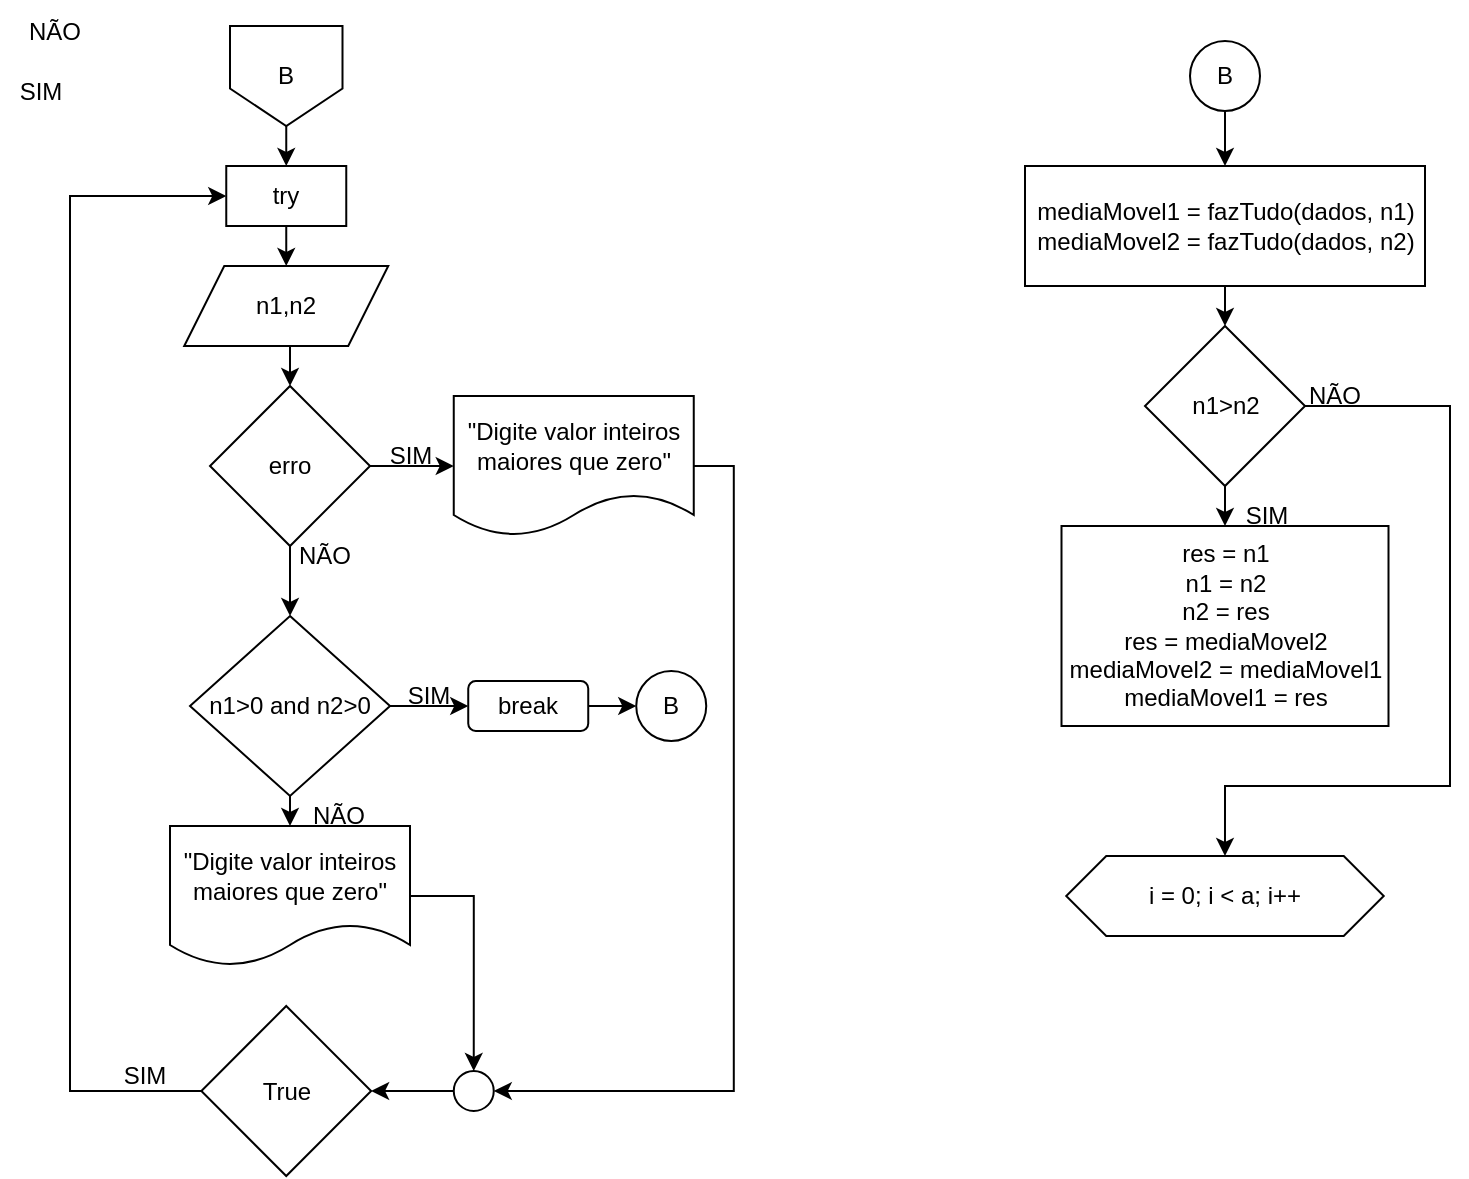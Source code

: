 <mxfile version="22.1.4" type="github">
  <diagram name="Página-1" id="QIkaa7FpWb9kJ1rEZL3E">
    <mxGraphModel dx="880" dy="2822" grid="1" gridSize="10" guides="1" tooltips="1" connect="1" arrows="1" fold="1" page="1" pageScale="1" pageWidth="827" pageHeight="1169" math="0" shadow="0">
      <root>
        <mxCell id="0" />
        <mxCell id="1" parent="0" />
        <mxCell id="CpG273iNzydgMhIaWvPI-3" style="edgeStyle=orthogonalEdgeStyle;rounded=0;orthogonalLoop=1;jettySize=auto;html=1;exitX=0.5;exitY=1;exitDx=0;exitDy=0;entryX=0.5;entryY=0;entryDx=0;entryDy=0;" edge="1" parent="1" source="CpG273iNzydgMhIaWvPI-1" target="CpG273iNzydgMhIaWvPI-2">
          <mxGeometry relative="1" as="geometry" />
        </mxCell>
        <mxCell id="CpG273iNzydgMhIaWvPI-1" value="B" style="shape=offPageConnector;whiteSpace=wrap;html=1;" vertex="1" parent="1">
          <mxGeometry x="120" y="-2320" width="56.25" height="50" as="geometry" />
        </mxCell>
        <mxCell id="CpG273iNzydgMhIaWvPI-59" style="edgeStyle=orthogonalEdgeStyle;rounded=0;orthogonalLoop=1;jettySize=auto;html=1;exitX=0.5;exitY=1;exitDx=0;exitDy=0;entryX=0.5;entryY=0;entryDx=0;entryDy=0;" edge="1" parent="1" source="CpG273iNzydgMhIaWvPI-2" target="CpG273iNzydgMhIaWvPI-4">
          <mxGeometry relative="1" as="geometry" />
        </mxCell>
        <mxCell id="CpG273iNzydgMhIaWvPI-2" value="try" style="rounded=0;whiteSpace=wrap;html=1;" vertex="1" parent="1">
          <mxGeometry x="118.13" y="-2250" width="60" height="30" as="geometry" />
        </mxCell>
        <mxCell id="CpG273iNzydgMhIaWvPI-60" style="edgeStyle=orthogonalEdgeStyle;rounded=0;orthogonalLoop=1;jettySize=auto;html=1;exitX=0.5;exitY=1;exitDx=0;exitDy=0;entryX=0.5;entryY=0;entryDx=0;entryDy=0;" edge="1" parent="1" source="CpG273iNzydgMhIaWvPI-4" target="CpG273iNzydgMhIaWvPI-21">
          <mxGeometry relative="1" as="geometry" />
        </mxCell>
        <mxCell id="CpG273iNzydgMhIaWvPI-4" value="n1,n2" style="shape=parallelogram;perimeter=parallelogramPerimeter;whiteSpace=wrap;html=1;fixedSize=1;" vertex="1" parent="1">
          <mxGeometry x="97.12" y="-2200" width="102" height="40" as="geometry" />
        </mxCell>
        <mxCell id="CpG273iNzydgMhIaWvPI-19" style="edgeStyle=orthogonalEdgeStyle;rounded=0;orthogonalLoop=1;jettySize=auto;html=1;exitX=0.5;exitY=1;exitDx=0;exitDy=0;entryX=0.5;entryY=0;entryDx=0;entryDy=0;" edge="1" parent="1" source="CpG273iNzydgMhIaWvPI-6" target="CpG273iNzydgMhIaWvPI-18">
          <mxGeometry relative="1" as="geometry" />
        </mxCell>
        <mxCell id="CpG273iNzydgMhIaWvPI-66" style="edgeStyle=orthogonalEdgeStyle;rounded=0;orthogonalLoop=1;jettySize=auto;html=1;exitX=1;exitY=0.5;exitDx=0;exitDy=0;entryX=0;entryY=0.5;entryDx=0;entryDy=0;" edge="1" parent="1" source="CpG273iNzydgMhIaWvPI-6" target="CpG273iNzydgMhIaWvPI-16">
          <mxGeometry relative="1" as="geometry" />
        </mxCell>
        <mxCell id="CpG273iNzydgMhIaWvPI-6" value="n1&amp;gt;0 and n2&amp;gt;0" style="rhombus;whiteSpace=wrap;html=1;" vertex="1" parent="1">
          <mxGeometry x="100.01" y="-2025" width="100" height="90" as="geometry" />
        </mxCell>
        <mxCell id="CpG273iNzydgMhIaWvPI-12" value="NÃO" style="text;html=1;align=center;verticalAlign=middle;resizable=0;points=[];autosize=1;strokeColor=none;fillColor=none;" vertex="1" parent="1">
          <mxGeometry x="7.13" y="-2332.5" width="50" height="30" as="geometry" />
        </mxCell>
        <mxCell id="CpG273iNzydgMhIaWvPI-13" value="SIM" style="text;html=1;align=center;verticalAlign=middle;resizable=0;points=[];autosize=1;strokeColor=none;fillColor=none;" vertex="1" parent="1">
          <mxGeometry x="5" y="-2302.5" width="40" height="30" as="geometry" />
        </mxCell>
        <mxCell id="CpG273iNzydgMhIaWvPI-15" value="SIM" style="text;html=1;align=center;verticalAlign=middle;resizable=0;points=[];autosize=1;strokeColor=none;fillColor=none;" vertex="1" parent="1">
          <mxGeometry x="199.12" y="-2000" width="40" height="30" as="geometry" />
        </mxCell>
        <mxCell id="CpG273iNzydgMhIaWvPI-67" style="edgeStyle=orthogonalEdgeStyle;rounded=0;orthogonalLoop=1;jettySize=auto;html=1;exitX=1;exitY=0.5;exitDx=0;exitDy=0;entryX=0;entryY=0.5;entryDx=0;entryDy=0;" edge="1" parent="1" source="CpG273iNzydgMhIaWvPI-16" target="CpG273iNzydgMhIaWvPI-56">
          <mxGeometry relative="1" as="geometry" />
        </mxCell>
        <mxCell id="CpG273iNzydgMhIaWvPI-16" value="break" style="rounded=1;whiteSpace=wrap;html=1;" vertex="1" parent="1">
          <mxGeometry x="239.12" y="-1992.5" width="60" height="25" as="geometry" />
        </mxCell>
        <mxCell id="CpG273iNzydgMhIaWvPI-55" style="edgeStyle=orthogonalEdgeStyle;rounded=0;orthogonalLoop=1;jettySize=auto;html=1;exitX=1;exitY=0.5;exitDx=0;exitDy=0;entryX=0.5;entryY=0;entryDx=0;entryDy=0;" edge="1" parent="1" source="CpG273iNzydgMhIaWvPI-18" target="CpG273iNzydgMhIaWvPI-52">
          <mxGeometry relative="1" as="geometry" />
        </mxCell>
        <mxCell id="CpG273iNzydgMhIaWvPI-18" value="&quot;Digite valor inteiros maiores que zero&quot;" style="shape=document;whiteSpace=wrap;html=1;boundedLbl=1;" vertex="1" parent="1">
          <mxGeometry x="90" y="-1920" width="120" height="70" as="geometry" />
        </mxCell>
        <mxCell id="CpG273iNzydgMhIaWvPI-20" value="NÃO" style="text;html=1;align=center;verticalAlign=middle;resizable=0;points=[];autosize=1;strokeColor=none;fillColor=none;" vertex="1" parent="1">
          <mxGeometry x="149.12" y="-1940" width="50" height="30" as="geometry" />
        </mxCell>
        <mxCell id="CpG273iNzydgMhIaWvPI-43" style="edgeStyle=orthogonalEdgeStyle;rounded=0;orthogonalLoop=1;jettySize=auto;html=1;exitX=1;exitY=0.5;exitDx=0;exitDy=0;entryX=0;entryY=0.5;entryDx=0;entryDy=0;" edge="1" parent="1" source="CpG273iNzydgMhIaWvPI-21" target="CpG273iNzydgMhIaWvPI-26">
          <mxGeometry relative="1" as="geometry" />
        </mxCell>
        <mxCell id="CpG273iNzydgMhIaWvPI-61" style="edgeStyle=orthogonalEdgeStyle;rounded=0;orthogonalLoop=1;jettySize=auto;html=1;exitX=0.5;exitY=1;exitDx=0;exitDy=0;entryX=0.5;entryY=0;entryDx=0;entryDy=0;" edge="1" parent="1" source="CpG273iNzydgMhIaWvPI-21" target="CpG273iNzydgMhIaWvPI-6">
          <mxGeometry relative="1" as="geometry" />
        </mxCell>
        <mxCell id="CpG273iNzydgMhIaWvPI-21" value="erro" style="rhombus;whiteSpace=wrap;html=1;" vertex="1" parent="1">
          <mxGeometry x="110.01" y="-2140" width="80" height="80" as="geometry" />
        </mxCell>
        <mxCell id="CpG273iNzydgMhIaWvPI-54" style="edgeStyle=orthogonalEdgeStyle;rounded=0;orthogonalLoop=1;jettySize=auto;html=1;exitX=1;exitY=0.5;exitDx=0;exitDy=0;entryX=1;entryY=0.5;entryDx=0;entryDy=0;" edge="1" parent="1" source="CpG273iNzydgMhIaWvPI-26" target="CpG273iNzydgMhIaWvPI-52">
          <mxGeometry relative="1" as="geometry" />
        </mxCell>
        <mxCell id="CpG273iNzydgMhIaWvPI-26" value="&quot;Digite valor inteiros maiores que zero&quot;" style="shape=document;whiteSpace=wrap;html=1;boundedLbl=1;" vertex="1" parent="1">
          <mxGeometry x="231.88" y="-2135" width="120" height="70" as="geometry" />
        </mxCell>
        <mxCell id="CpG273iNzydgMhIaWvPI-47" style="edgeStyle=orthogonalEdgeStyle;rounded=0;orthogonalLoop=1;jettySize=auto;html=1;exitX=0;exitY=0.5;exitDx=0;exitDy=0;entryX=0;entryY=0.5;entryDx=0;entryDy=0;" edge="1" parent="1" source="CpG273iNzydgMhIaWvPI-30" target="CpG273iNzydgMhIaWvPI-2">
          <mxGeometry relative="1" as="geometry">
            <Array as="points">
              <mxPoint x="40" y="-1787" />
              <mxPoint x="40" y="-2235" />
            </Array>
          </mxGeometry>
        </mxCell>
        <mxCell id="CpG273iNzydgMhIaWvPI-30" value="True" style="rhombus;whiteSpace=wrap;html=1;" vertex="1" parent="1">
          <mxGeometry x="105.68" y="-1830" width="84.88" height="85" as="geometry" />
        </mxCell>
        <mxCell id="CpG273iNzydgMhIaWvPI-48" value="SIM" style="text;html=1;align=center;verticalAlign=middle;resizable=0;points=[];autosize=1;strokeColor=none;fillColor=none;" vertex="1" parent="1">
          <mxGeometry x="57.13" y="-1810" width="40" height="30" as="geometry" />
        </mxCell>
        <mxCell id="CpG273iNzydgMhIaWvPI-50" value="NÃO" style="text;html=1;align=center;verticalAlign=middle;resizable=0;points=[];autosize=1;strokeColor=none;fillColor=none;" vertex="1" parent="1">
          <mxGeometry x="141.88" y="-2070" width="50" height="30" as="geometry" />
        </mxCell>
        <mxCell id="CpG273iNzydgMhIaWvPI-51" value="SIM" style="text;html=1;align=center;verticalAlign=middle;resizable=0;points=[];autosize=1;strokeColor=none;fillColor=none;" vertex="1" parent="1">
          <mxGeometry x="190" y="-2120" width="40" height="30" as="geometry" />
        </mxCell>
        <mxCell id="CpG273iNzydgMhIaWvPI-53" style="edgeStyle=orthogonalEdgeStyle;rounded=0;orthogonalLoop=1;jettySize=auto;html=1;exitX=0;exitY=0.5;exitDx=0;exitDy=0;entryX=1;entryY=0.5;entryDx=0;entryDy=0;" edge="1" parent="1" source="CpG273iNzydgMhIaWvPI-52" target="CpG273iNzydgMhIaWvPI-30">
          <mxGeometry relative="1" as="geometry" />
        </mxCell>
        <mxCell id="CpG273iNzydgMhIaWvPI-52" value="" style="ellipse;whiteSpace=wrap;html=1;aspect=fixed;" vertex="1" parent="1">
          <mxGeometry x="231.88" y="-1797.5" width="20" height="20" as="geometry" />
        </mxCell>
        <mxCell id="CpG273iNzydgMhIaWvPI-56" value="B" style="ellipse;whiteSpace=wrap;html=1;aspect=fixed;" vertex="1" parent="1">
          <mxGeometry x="323.12" y="-1997.5" width="35" height="35" as="geometry" />
        </mxCell>
        <mxCell id="CpG273iNzydgMhIaWvPI-69" style="edgeStyle=orthogonalEdgeStyle;rounded=0;orthogonalLoop=1;jettySize=auto;html=1;exitX=0.5;exitY=1;exitDx=0;exitDy=0;entryX=0.5;entryY=0;entryDx=0;entryDy=0;" edge="1" parent="1" source="CpG273iNzydgMhIaWvPI-58" target="CpG273iNzydgMhIaWvPI-68">
          <mxGeometry relative="1" as="geometry" />
        </mxCell>
        <mxCell id="CpG273iNzydgMhIaWvPI-58" value="B" style="ellipse;whiteSpace=wrap;html=1;aspect=fixed;" vertex="1" parent="1">
          <mxGeometry x="600" y="-2312.5" width="35" height="35" as="geometry" />
        </mxCell>
        <mxCell id="CpG273iNzydgMhIaWvPI-71" style="edgeStyle=orthogonalEdgeStyle;rounded=0;orthogonalLoop=1;jettySize=auto;html=1;exitX=0.5;exitY=1;exitDx=0;exitDy=0;entryX=0.5;entryY=0;entryDx=0;entryDy=0;" edge="1" parent="1" source="CpG273iNzydgMhIaWvPI-68" target="CpG273iNzydgMhIaWvPI-70">
          <mxGeometry relative="1" as="geometry" />
        </mxCell>
        <mxCell id="CpG273iNzydgMhIaWvPI-68" value="mediaMovel1 = fazTudo(dados, n1) &lt;br&gt;mediaMovel2 = fazTudo(dados, n2)" style="rounded=0;whiteSpace=wrap;html=1;" vertex="1" parent="1">
          <mxGeometry x="517.5" y="-2250" width="200" height="60" as="geometry" />
        </mxCell>
        <mxCell id="CpG273iNzydgMhIaWvPI-73" style="edgeStyle=orthogonalEdgeStyle;rounded=0;orthogonalLoop=1;jettySize=auto;html=1;exitX=0.5;exitY=1;exitDx=0;exitDy=0;entryX=0.5;entryY=0;entryDx=0;entryDy=0;" edge="1" parent="1" source="CpG273iNzydgMhIaWvPI-70" target="CpG273iNzydgMhIaWvPI-72">
          <mxGeometry relative="1" as="geometry" />
        </mxCell>
        <mxCell id="CpG273iNzydgMhIaWvPI-76" style="edgeStyle=orthogonalEdgeStyle;rounded=0;orthogonalLoop=1;jettySize=auto;html=1;exitX=1;exitY=0.5;exitDx=0;exitDy=0;entryX=0.5;entryY=0;entryDx=0;entryDy=0;" edge="1" parent="1" source="CpG273iNzydgMhIaWvPI-70" target="CpG273iNzydgMhIaWvPI-75">
          <mxGeometry relative="1" as="geometry">
            <Array as="points">
              <mxPoint x="730" y="-2130" />
              <mxPoint x="730" y="-1940" />
              <mxPoint x="618" y="-1940" />
            </Array>
          </mxGeometry>
        </mxCell>
        <mxCell id="CpG273iNzydgMhIaWvPI-70" value="n1&amp;gt;n2" style="rhombus;whiteSpace=wrap;html=1;" vertex="1" parent="1">
          <mxGeometry x="577.5" y="-2170" width="80" height="80" as="geometry" />
        </mxCell>
        <mxCell id="CpG273iNzydgMhIaWvPI-72" value="res = n1&lt;br&gt;n1 = n2&lt;br&gt;n2 = res&lt;br&gt;res = mediaMovel2&lt;br&gt;mediaMovel2 = mediaMovel1&lt;br&gt;mediaMovel1 = res" style="rounded=0;whiteSpace=wrap;html=1;" vertex="1" parent="1">
          <mxGeometry x="535.75" y="-2070" width="163.5" height="100" as="geometry" />
        </mxCell>
        <mxCell id="CpG273iNzydgMhIaWvPI-74" value="SIM" style="text;html=1;align=center;verticalAlign=middle;resizable=0;points=[];autosize=1;strokeColor=none;fillColor=none;" vertex="1" parent="1">
          <mxGeometry x="617.5" y="-2090" width="40" height="30" as="geometry" />
        </mxCell>
        <mxCell id="CpG273iNzydgMhIaWvPI-75" value="i = 0; i &amp;lt; a; i++" style="shape=hexagon;perimeter=hexagonPerimeter2;whiteSpace=wrap;html=1;fixedSize=1;" vertex="1" parent="1">
          <mxGeometry x="538.12" y="-1905" width="158.75" height="40" as="geometry" />
        </mxCell>
        <mxCell id="CpG273iNzydgMhIaWvPI-77" value="NÃO" style="text;html=1;align=center;verticalAlign=middle;resizable=0;points=[];autosize=1;strokeColor=none;fillColor=none;" vertex="1" parent="1">
          <mxGeometry x="646.87" y="-2150" width="50" height="30" as="geometry" />
        </mxCell>
      </root>
    </mxGraphModel>
  </diagram>
</mxfile>
